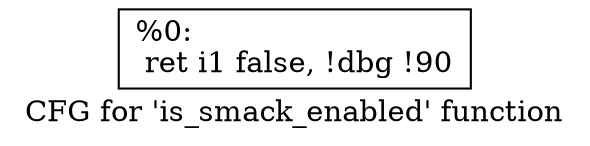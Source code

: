digraph "CFG for 'is_smack_enabled' function" {
	label="CFG for 'is_smack_enabled' function";

	Node0x1fb2670 [shape=record,label="{%0:\l  ret i1 false, !dbg !90\l}"];
}
